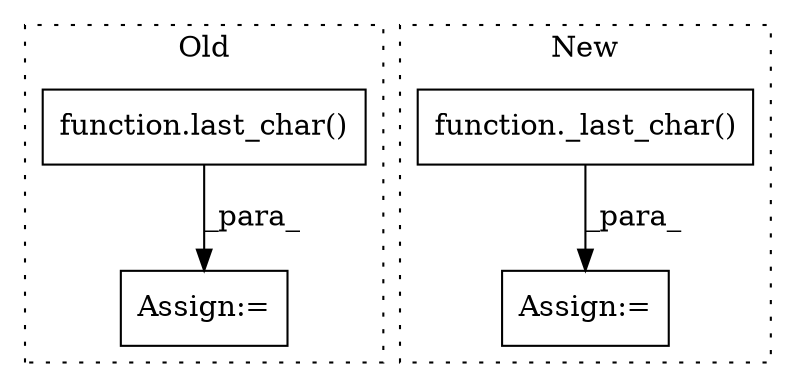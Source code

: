 digraph G {
subgraph cluster0 {
1 [label="function.last_char()" a="75" s="1851,1865" l="10,1" shape="box"];
3 [label="Assign:=" a="68" s="1848" l="3" shape="box"];
label = "Old";
style="dotted";
}
subgraph cluster1 {
2 [label="function._last_char()" a="75" s="2713,2728" l="11,1" shape="box"];
4 [label="Assign:=" a="68" s="2710" l="3" shape="box"];
label = "New";
style="dotted";
}
1 -> 3 [label="_para_"];
2 -> 4 [label="_para_"];
}